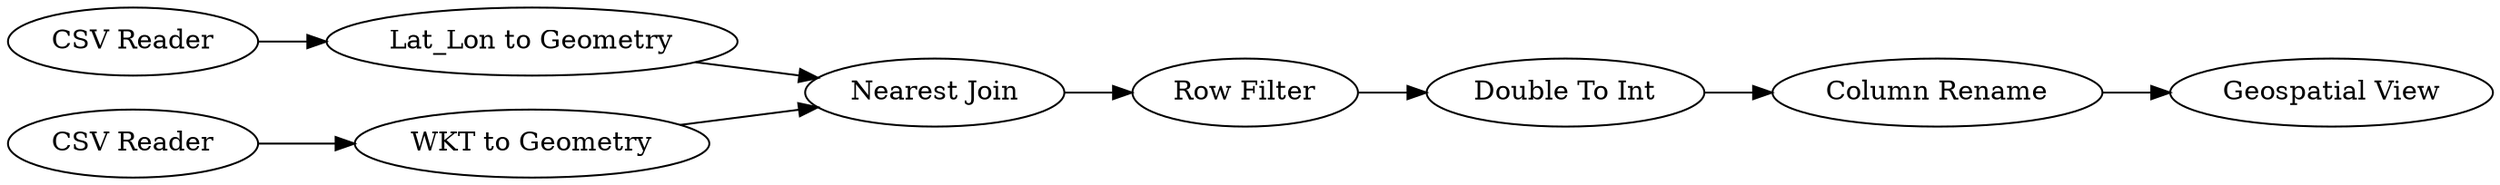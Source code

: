 digraph {
	1 [label="CSV Reader"]
	21 [label="CSV Reader"]
	46 [label="Nearest Join"]
	51 [label="WKT to Geometry"]
	52 [label="Lat_Lon to Geometry"]
	54 [label="Row Filter"]
	59 [label="Column Rename"]
	60 [label="Geospatial View"]
	61 [label="Double To Int"]
	1 -> 52
	21 -> 51
	46 -> 54
	51 -> 46
	52 -> 46
	54 -> 61
	59 -> 60
	61 -> 59
	rankdir=LR
}

